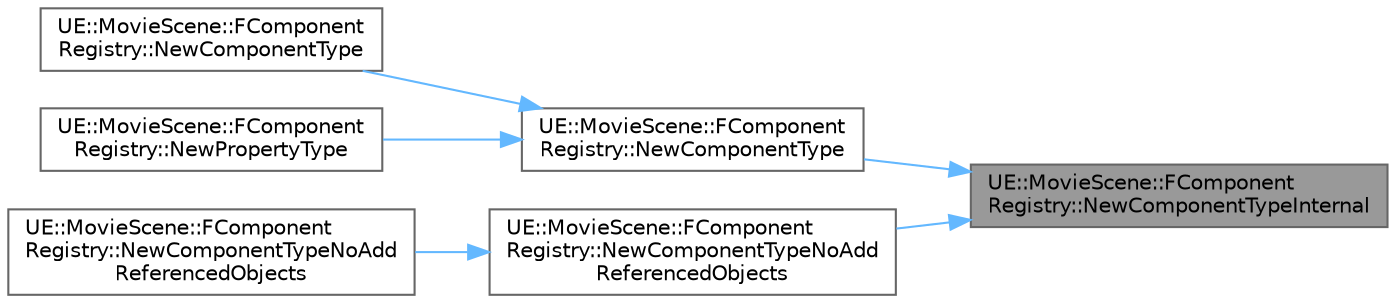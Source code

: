 digraph "UE::MovieScene::FComponentRegistry::NewComponentTypeInternal"
{
 // INTERACTIVE_SVG=YES
 // LATEX_PDF_SIZE
  bgcolor="transparent";
  edge [fontname=Helvetica,fontsize=10,labelfontname=Helvetica,labelfontsize=10];
  node [fontname=Helvetica,fontsize=10,shape=box,height=0.2,width=0.4];
  rankdir="RL";
  Node1 [id="Node000001",label="UE::MovieScene::FComponent\lRegistry::NewComponentTypeInternal",height=0.2,width=0.4,color="gray40", fillcolor="grey60", style="filled", fontcolor="black",tooltip=" "];
  Node1 -> Node2 [id="edge1_Node000001_Node000002",dir="back",color="steelblue1",style="solid",tooltip=" "];
  Node2 [id="Node000002",label="UE::MovieScene::FComponent\lRegistry::NewComponentType",height=0.2,width=0.4,color="grey40", fillcolor="white", style="filled",URL="$d4/db7/structUE_1_1MovieScene_1_1FComponentRegistry.html#a97b7027fa874a4c86e4bcc7bc8629299",tooltip="Define a new transient tag type using the specified information."];
  Node2 -> Node3 [id="edge2_Node000002_Node000003",dir="back",color="steelblue1",style="solid",tooltip=" "];
  Node3 [id="Node000003",label="UE::MovieScene::FComponent\lRegistry::NewComponentType",height=0.2,width=0.4,color="grey40", fillcolor="white", style="filled",URL="$d4/db7/structUE_1_1MovieScene_1_1FComponentRegistry.html#ab1a797a68d3963c0a9391cc67e2eef03",tooltip=" "];
  Node2 -> Node4 [id="edge3_Node000002_Node000004",dir="back",color="steelblue1",style="solid",tooltip=" "];
  Node4 [id="Node000004",label="UE::MovieScene::FComponent\lRegistry::NewPropertyType",height=0.2,width=0.4,color="grey40", fillcolor="white", style="filled",URL="$d4/db7/structUE_1_1MovieScene_1_1FComponentRegistry.html#aa7b2e4d04ea8cc101c6e72e8edb3413f",tooltip=" "];
  Node1 -> Node5 [id="edge4_Node000001_Node000005",dir="back",color="steelblue1",style="solid",tooltip=" "];
  Node5 [id="Node000005",label="UE::MovieScene::FComponent\lRegistry::NewComponentTypeNoAdd\lReferencedObjects",height=0.2,width=0.4,color="grey40", fillcolor="white", style="filled",URL="$d4/db7/structUE_1_1MovieScene_1_1FComponentRegistry.html#ae13daf841058ba2bdc8a7749a49012f1",tooltip="Same as NewComponentType but specifically does not expose the component type to the reference graph."];
  Node5 -> Node6 [id="edge5_Node000005_Node000006",dir="back",color="steelblue1",style="solid",tooltip=" "];
  Node6 [id="Node000006",label="UE::MovieScene::FComponent\lRegistry::NewComponentTypeNoAdd\lReferencedObjects",height=0.2,width=0.4,color="grey40", fillcolor="white", style="filled",URL="$d4/db7/structUE_1_1MovieScene_1_1FComponentRegistry.html#aef3bc15596e918550e85d40eede92785",tooltip=" "];
}
